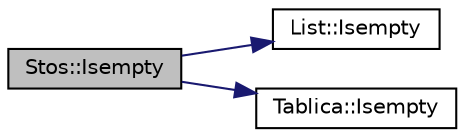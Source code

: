digraph "Stos::Isempty"
{
  edge [fontname="Helvetica",fontsize="10",labelfontname="Helvetica",labelfontsize="10"];
  node [fontname="Helvetica",fontsize="10",shape=record];
  rankdir="LR";
  Node1 [label="Stos::Isempty",height=0.2,width=0.4,color="black", fillcolor="grey75", style="filled" fontcolor="black"];
  Node1 -> Node2 [color="midnightblue",fontsize="10",style="solid",fontname="Helvetica"];
  Node2 [label="List::Isempty",height=0.2,width=0.4,color="black", fillcolor="white", style="filled",URL="$class_list.html#ae14e825ab502fe31686bf3059ed85ed0"];
  Node1 -> Node3 [color="midnightblue",fontsize="10",style="solid",fontname="Helvetica"];
  Node3 [label="Tablica::Isempty",height=0.2,width=0.4,color="black", fillcolor="white", style="filled",URL="$class_tablica.html#a08b59415756d2dc7da781124809d8eb4"];
}
